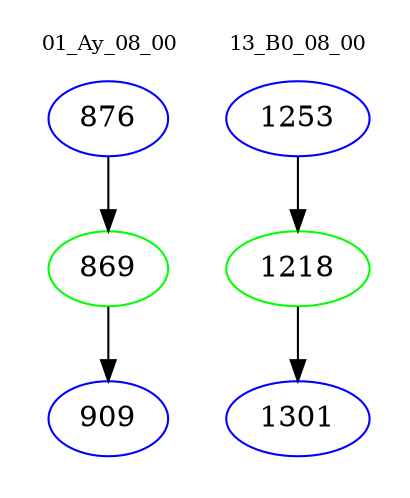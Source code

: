 digraph{
subgraph cluster_0 {
color = white
label = "01_Ay_08_00";
fontsize=10;
T0_876 [label="876", color="blue"]
T0_876 -> T0_869 [color="black"]
T0_869 [label="869", color="green"]
T0_869 -> T0_909 [color="black"]
T0_909 [label="909", color="blue"]
}
subgraph cluster_1 {
color = white
label = "13_B0_08_00";
fontsize=10;
T1_1253 [label="1253", color="blue"]
T1_1253 -> T1_1218 [color="black"]
T1_1218 [label="1218", color="green"]
T1_1218 -> T1_1301 [color="black"]
T1_1301 [label="1301", color="blue"]
}
}

